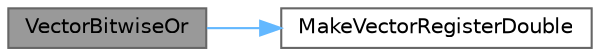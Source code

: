 digraph "VectorBitwiseOr"
{
 // INTERACTIVE_SVG=YES
 // LATEX_PDF_SIZE
  bgcolor="transparent";
  edge [fontname=Helvetica,fontsize=10,labelfontname=Helvetica,labelfontsize=10];
  node [fontname=Helvetica,fontsize=10,shape=box,height=0.2,width=0.4];
  rankdir="LR";
  Node1 [id="Node000001",label="VectorBitwiseOr",height=0.2,width=0.4,color="gray40", fillcolor="grey60", style="filled", fontcolor="black",tooltip=" "];
  Node1 -> Node2 [id="edge1_Node000001_Node000002",color="steelblue1",style="solid",tooltip=" "];
  Node2 [id="Node000002",label="MakeVectorRegisterDouble",height=0.2,width=0.4,color="grey40", fillcolor="white", style="filled",URL="$dd/d4d/UnrealMathFPU_8h.html#a9fa536e1c140c2787377fab5915ea11f",tooltip=" "];
}
